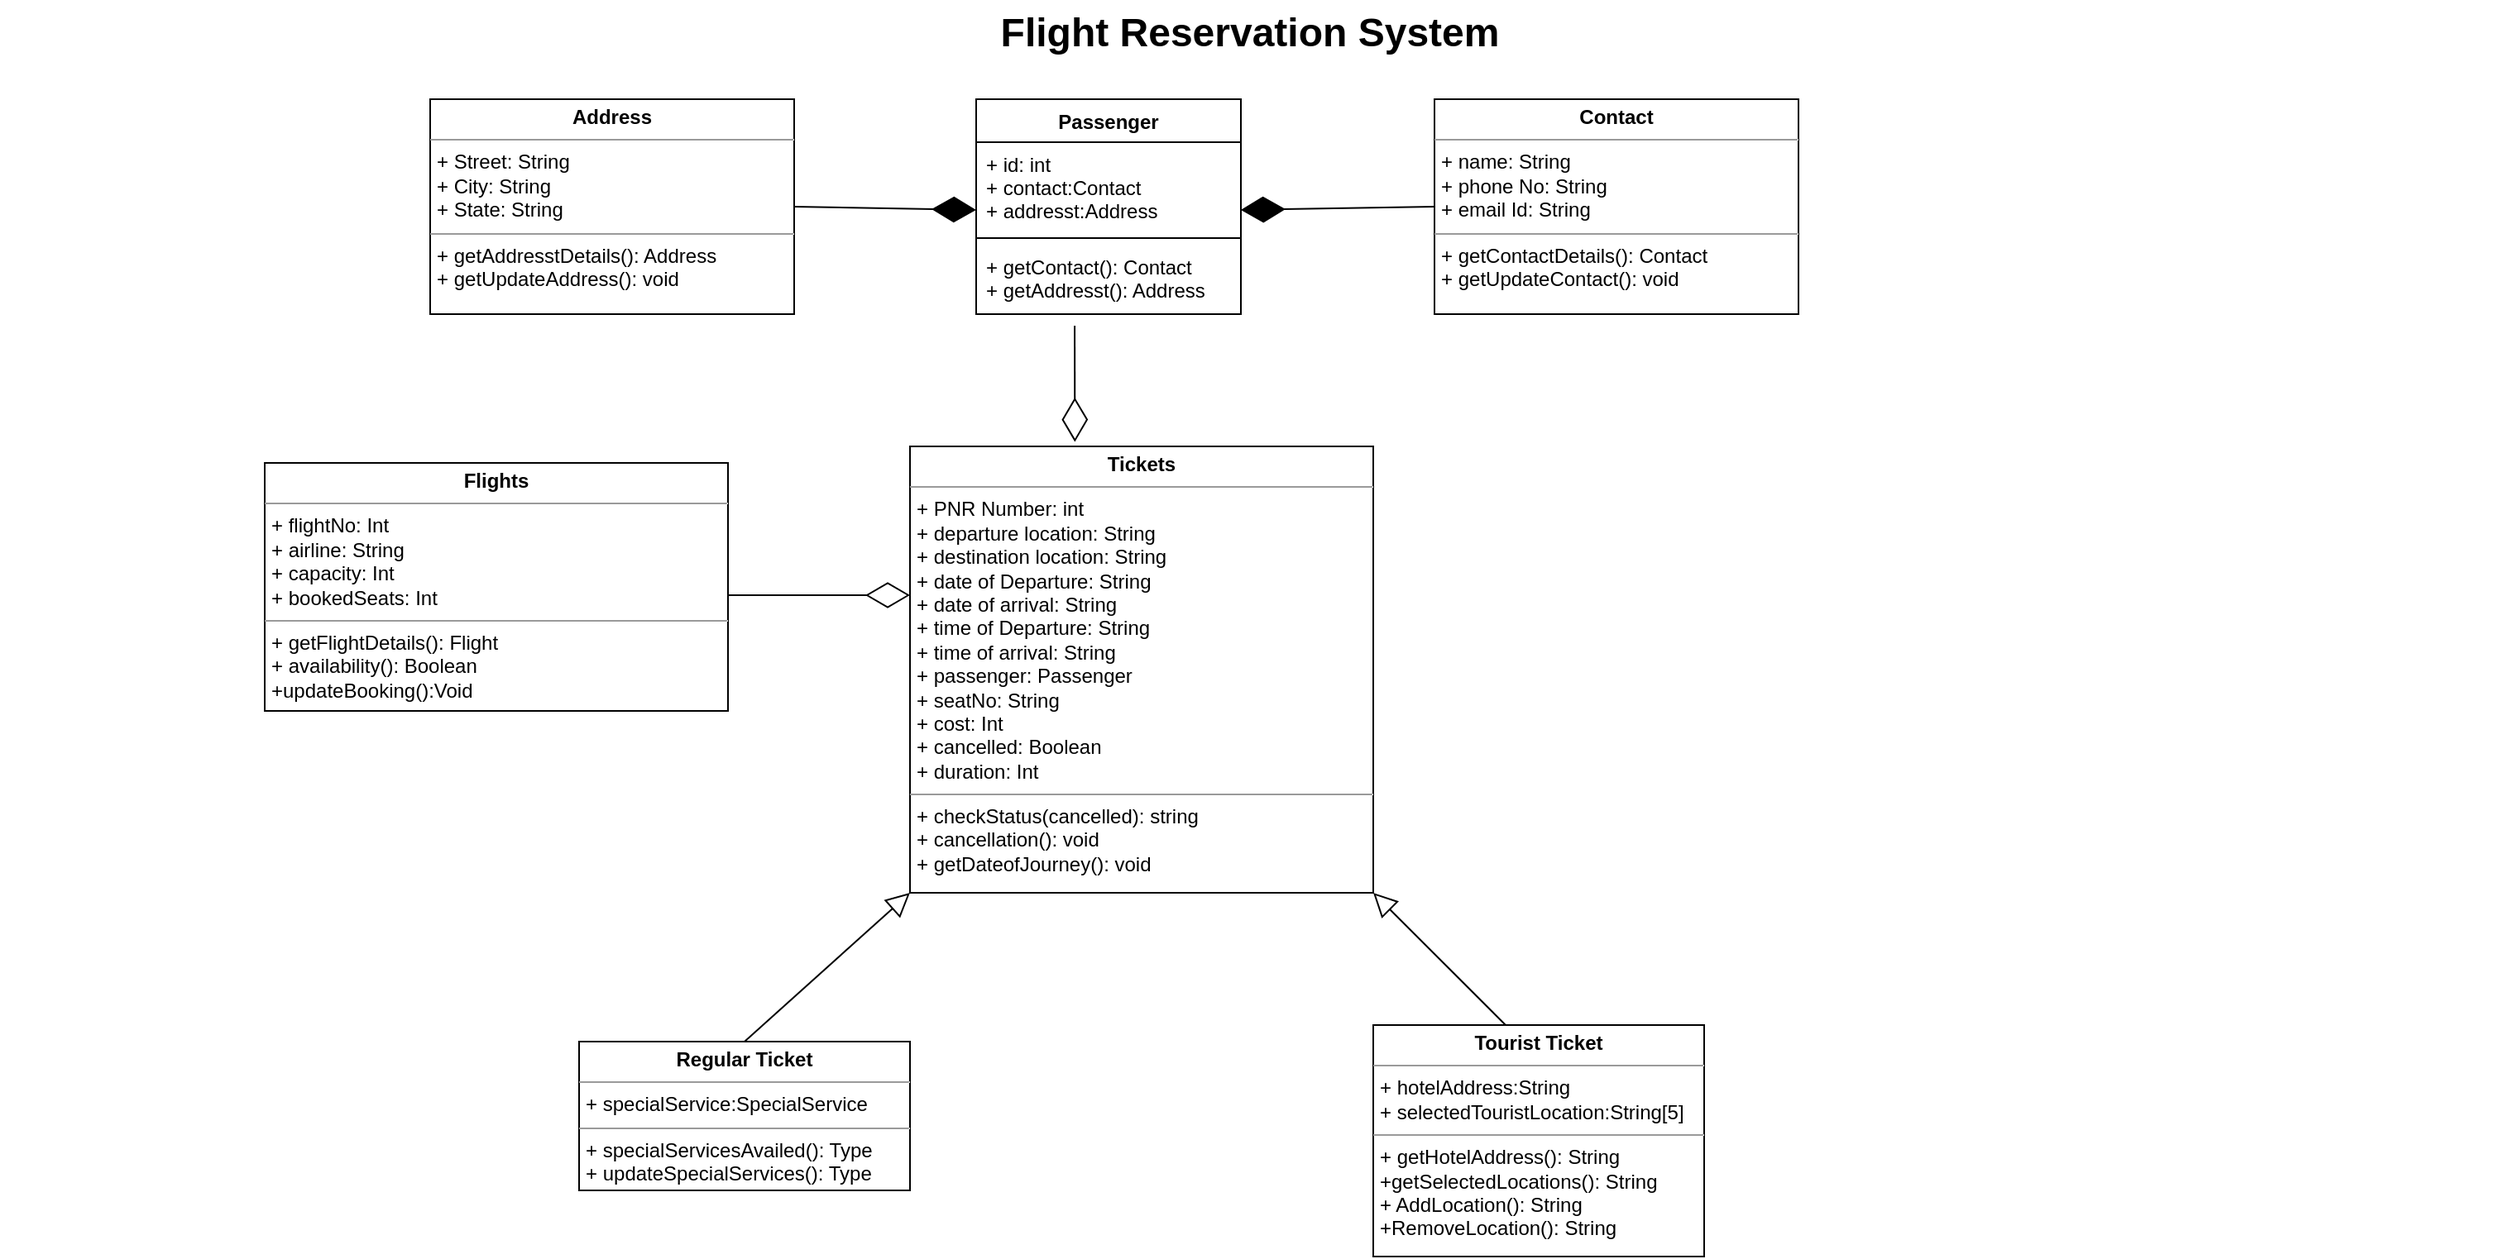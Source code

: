 <mxfile version="14.4.4" type="device"><diagram name="Page-1" id="929967ad-93f9-6ef4-fab6-5d389245f69c"><mxGraphModel dx="1730" dy="913" grid="1" gridSize="10" guides="1" tooltips="1" connect="1" arrows="1" fold="1" page="1" pageScale="1.5" pageWidth="1169" pageHeight="826" background="none" math="0" shadow="0"><root><mxCell id="0" style=";html=1;"/><mxCell id="1" style=";html=1;" parent="0"/><mxCell id="1672d66443f91eb5-16" style="edgeStyle=orthogonalEdgeStyle;rounded=0;html=1;endArrow=circlePlus;endFill=0;jettySize=auto;orthogonalLoop=1;entryX=0.25;entryY=1;" parent="1" source="1672d66443f91eb5-7" edge="1"><mxGeometry relative="1" as="geometry"><Array as="points"><mxPoint x="627" y="635"/><mxPoint x="677" y="635"/></Array><mxPoint x="677" y="605" as="targetPoint"/></mxGeometry></mxCell><mxCell id="1672d66443f91eb5-17" style="edgeStyle=orthogonalEdgeStyle;rounded=0;html=1;endArrow=circlePlus;endFill=0;jettySize=auto;orthogonalLoop=1;entryX=0.5;entryY=1;" parent="1" source="1672d66443f91eb5-8" edge="1"><mxGeometry relative="1" as="geometry"><Array as="points"><mxPoint x="817" y="635"/><mxPoint x="717" y="635"/></Array><mxPoint x="717" y="605" as="targetPoint"/></mxGeometry></mxCell><mxCell id="1672d66443f91eb5-18" style="edgeStyle=orthogonalEdgeStyle;rounded=0;html=1;endArrow=circlePlus;endFill=0;jettySize=auto;orthogonalLoop=1;entryX=0.75;entryY=1;" parent="1" source="1672d66443f91eb5-9" edge="1"><mxGeometry relative="1" as="geometry"><Array as="points"><mxPoint x="1017" y="625"/><mxPoint x="757" y="625"/></Array><mxPoint x="757" y="605" as="targetPoint"/></mxGeometry></mxCell><mxCell id="1672d66443f91eb5-22" style="edgeStyle=none;rounded=0;html=1;dashed=1;endArrow=none;endFill=0;jettySize=auto;orthogonalLoop=1;" parent="1" source="1672d66443f91eb5-9" edge="1"><mxGeometry relative="1" as="geometry"><mxPoint x="1017" y="425" as="targetPoint"/></mxGeometry></mxCell><mxCell id="1672d66443f91eb5-14" style="edgeStyle=orthogonalEdgeStyle;rounded=0;html=1;endArrow=circlePlus;endFill=0;jettySize=auto;orthogonalLoop=1;" parent="1" source="1672d66443f91eb5-10" edge="1"><mxGeometry relative="1" as="geometry"><Array as="points"><mxPoint x="477" y="755"/><mxPoint x="477" y="755"/></Array><mxPoint x="477" y="615" as="targetPoint"/></mxGeometry></mxCell><mxCell id="1672d66443f91eb5-19" style="rounded=0;html=1;endArrow=none;endFill=0;jettySize=auto;orthogonalLoop=1;dashed=1;" parent="1" source="1672d66443f91eb5-11" edge="1"><mxGeometry relative="1" as="geometry"><mxPoint x="1000.03" y="725" as="targetPoint"/></mxGeometry></mxCell><mxCell id="1672d66443f91eb5-23" value="Flight Reservation System" style="text;strokeColor=none;fillColor=none;html=1;fontSize=24;fontStyle=1;verticalAlign=middle;align=center;" parent="1" vertex="1"><mxGeometry x="10" y="10" width="1510" height="40" as="geometry"/></mxCell><mxCell id="QAphNV_6st8K7qnsDwIj-1" value="&lt;p style=&quot;margin: 0px ; margin-top: 4px ; text-align: center&quot;&gt;&lt;b&gt;Contact&lt;/b&gt;&lt;/p&gt;&lt;hr size=&quot;1&quot;&gt;&lt;p style=&quot;margin: 0px ; margin-left: 4px&quot;&gt;+ name: String&lt;br&gt;&lt;/p&gt;&lt;p style=&quot;margin: 0px ; margin-left: 4px&quot;&gt;+ phone No: String&lt;br&gt;&lt;/p&gt;&lt;p style=&quot;margin: 0px ; margin-left: 4px&quot;&gt;+ email Id: String&lt;/p&gt;&lt;hr size=&quot;1&quot;&gt;&lt;p style=&quot;margin: 0px ; margin-left: 4px&quot;&gt;+ getContactDetails(): Contact&lt;/p&gt;&lt;p style=&quot;margin: 0px 0px 0px 4px&quot;&gt;+ getUpdateContact(): void&lt;/p&gt;&lt;p style=&quot;margin: 0px 0px 0px 4px&quot;&gt;&lt;br&gt;&lt;/p&gt;" style="verticalAlign=top;align=left;overflow=fill;fontSize=12;fontFamily=Helvetica;html=1;" vertex="1" parent="1"><mxGeometry x="877" y="70" width="220" height="130" as="geometry"/></mxCell><mxCell id="QAphNV_6st8K7qnsDwIj-3" value="&lt;p style=&quot;margin: 0px ; margin-top: 4px ; text-align: center&quot;&gt;&lt;b&gt;Tickets&lt;/b&gt;&lt;/p&gt;&lt;hr size=&quot;1&quot;&gt;&lt;p style=&quot;margin: 0px ; margin-left: 4px&quot;&gt;+ PNR Number: int&lt;br&gt;&lt;/p&gt;&lt;p style=&quot;margin: 0px ; margin-left: 4px&quot;&gt;+ departure location: String&lt;br&gt;&lt;/p&gt;&lt;p style=&quot;margin: 0px ; margin-left: 4px&quot;&gt;+ destination location: String&amp;nbsp;&lt;br&gt;&lt;/p&gt;&lt;p style=&quot;margin: 0px ; margin-left: 4px&quot;&gt;+ date of Departure: String&lt;br&gt;&lt;/p&gt;&lt;p style=&quot;margin: 0px 0px 0px 4px&quot;&gt;+ date of arrival: String&lt;/p&gt;&lt;p style=&quot;margin: 0px ; margin-left: 4px&quot;&gt;+ time of Departure: String&lt;br&gt;&lt;/p&gt;&lt;p style=&quot;margin: 0px ; margin-left: 4px&quot;&gt;+ time of arrival: String&lt;/p&gt;&lt;p style=&quot;margin: 0px 0px 0px 4px&quot;&gt;+ passenger: Passenger&lt;/p&gt;&lt;p style=&quot;margin: 0px 0px 0px 4px&quot;&gt;+ seatNo: String&lt;/p&gt;&lt;p style=&quot;margin: 0px 0px 0px 4px&quot;&gt;&lt;span&gt;+ cost: Int&lt;/span&gt;&lt;br&gt;&lt;/p&gt;&lt;p style=&quot;margin: 0px 0px 0px 4px&quot;&gt;&lt;span&gt;+ cancelled: Boolean&lt;/span&gt;&lt;/p&gt;&lt;p style=&quot;margin: 0px 0px 0px 4px&quot;&gt;+ duration: Int&lt;/p&gt;&lt;hr size=&quot;1&quot;&gt;&lt;p style=&quot;margin: 0px ; margin-left: 4px&quot;&gt;+ checkStatus(cancelled): string&lt;/p&gt;&lt;p style=&quot;margin: 0px 0px 0px 4px&quot;&gt;+ cancellation(): void&lt;/p&gt;&lt;p style=&quot;margin: 0px 0px 0px 4px&quot;&gt;+ getDateofJourney(): void&lt;/p&gt;&lt;p style=&quot;margin: 0px 0px 0px 4px&quot;&gt;&lt;br&gt;&lt;/p&gt;&lt;p style=&quot;margin: 0px 0px 0px 4px&quot;&gt;&lt;br&gt;&lt;/p&gt;" style="verticalAlign=top;align=left;overflow=fill;fontSize=12;fontFamily=Helvetica;html=1;" vertex="1" parent="1"><mxGeometry x="560" y="280" width="280" height="270" as="geometry"/></mxCell><mxCell id="QAphNV_6st8K7qnsDwIj-4" value="&lt;p style=&quot;margin: 0px ; margin-top: 4px ; text-align: center&quot;&gt;&lt;b&gt;Flights&lt;/b&gt;&lt;/p&gt;&lt;hr size=&quot;1&quot;&gt;&lt;p style=&quot;margin: 0px ; margin-left: 4px&quot;&gt;+ flightNo: Int&lt;br&gt;&lt;/p&gt;&lt;p style=&quot;margin: 0px ; margin-left: 4px&quot;&gt;+ airline: String&lt;br&gt;&lt;/p&gt;&lt;p style=&quot;margin: 0px ; margin-left: 4px&quot;&gt;+ capacity: Int&lt;br&gt;&lt;/p&gt;&lt;p style=&quot;margin: 0px ; margin-left: 4px&quot;&gt;+ bookedSeats: Int&lt;/p&gt;&lt;hr size=&quot;1&quot;&gt;&lt;p style=&quot;margin: 0px ; margin-left: 4px&quot;&gt;+ getFlightDetails(): Flight&lt;/p&gt;&lt;p style=&quot;margin: 0px 0px 0px 4px&quot;&gt;+ availability(): Boolean&lt;/p&gt;&lt;p style=&quot;margin: 0px 0px 0px 4px&quot;&gt;+updateBooking():Void&lt;/p&gt;&lt;p style=&quot;margin: 0px 0px 0px 4px&quot;&gt;&lt;br&gt;&lt;/p&gt;" style="verticalAlign=top;align=left;overflow=fill;fontSize=12;fontFamily=Helvetica;html=1;" vertex="1" parent="1"><mxGeometry x="170" y="290" width="280" height="150" as="geometry"/></mxCell><mxCell id="QAphNV_6st8K7qnsDwIj-14" value="Passenger" style="swimlane;fontStyle=1;align=center;verticalAlign=top;childLayout=stackLayout;horizontal=1;startSize=26;horizontalStack=0;resizeParent=1;resizeParentMax=0;resizeLast=0;collapsible=1;marginBottom=0;" vertex="1" parent="1"><mxGeometry x="600" y="70" width="160" height="130" as="geometry"/></mxCell><mxCell id="QAphNV_6st8K7qnsDwIj-15" value="+ id: int&#10;+ contact:Contact&#10;+ addresst:Address" style="text;strokeColor=none;fillColor=none;align=left;verticalAlign=top;spacingLeft=4;spacingRight=4;overflow=hidden;rotatable=0;points=[[0,0.5],[1,0.5]];portConstraint=eastwest;" vertex="1" parent="QAphNV_6st8K7qnsDwIj-14"><mxGeometry y="26" width="160" height="54" as="geometry"/></mxCell><mxCell id="QAphNV_6st8K7qnsDwIj-16" value="" style="line;strokeWidth=1;fillColor=none;align=left;verticalAlign=middle;spacingTop=-1;spacingLeft=3;spacingRight=3;rotatable=0;labelPosition=right;points=[];portConstraint=eastwest;" vertex="1" parent="QAphNV_6st8K7qnsDwIj-14"><mxGeometry y="80" width="160" height="8" as="geometry"/></mxCell><mxCell id="QAphNV_6st8K7qnsDwIj-17" value="+ getContact(): Contact&#10;+ getAddresst(): Address" style="text;strokeColor=none;fillColor=none;align=left;verticalAlign=top;spacingLeft=4;spacingRight=4;overflow=hidden;rotatable=0;points=[[0,0.5],[1,0.5]];portConstraint=eastwest;" vertex="1" parent="QAphNV_6st8K7qnsDwIj-14"><mxGeometry y="88" width="160" height="42" as="geometry"/></mxCell><mxCell id="QAphNV_6st8K7qnsDwIj-18" value="&lt;p style=&quot;margin: 0px ; margin-top: 4px ; text-align: center&quot;&gt;&lt;b&gt;Address&lt;/b&gt;&lt;/p&gt;&lt;hr size=&quot;1&quot;&gt;&lt;p style=&quot;margin: 0px ; margin-left: 4px&quot;&gt;+ Street: String&lt;br&gt;&lt;/p&gt;&lt;p style=&quot;margin: 0px ; margin-left: 4px&quot;&gt;+ City: String&lt;br&gt;&lt;/p&gt;&lt;p style=&quot;margin: 0px ; margin-left: 4px&quot;&gt;+ State: String&lt;/p&gt;&lt;hr size=&quot;1&quot;&gt;&lt;p style=&quot;margin: 0px ; margin-left: 4px&quot;&gt;+ getAddresstDetails(): Address&lt;/p&gt;&lt;p style=&quot;margin: 0px 0px 0px 4px&quot;&gt;+ getUpdateAddress(): void&lt;/p&gt;" style="verticalAlign=top;align=left;overflow=fill;fontSize=12;fontFamily=Helvetica;html=1;" vertex="1" parent="1"><mxGeometry x="270" y="70" width="220" height="130" as="geometry"/></mxCell><mxCell id="QAphNV_6st8K7qnsDwIj-22" value="" style="endArrow=diamondThin;endFill=1;endSize=24;html=1;exitX=0;exitY=0.5;exitDx=0;exitDy=0;" edge="1" parent="1" source="QAphNV_6st8K7qnsDwIj-1"><mxGeometry width="160" relative="1" as="geometry"><mxPoint x="680" y="340" as="sourcePoint"/><mxPoint x="760" y="137" as="targetPoint"/></mxGeometry></mxCell><mxCell id="QAphNV_6st8K7qnsDwIj-23" value="" style="endArrow=diamondThin;endFill=1;endSize=24;html=1;exitX=1;exitY=0.5;exitDx=0;exitDy=0;" edge="1" parent="1" source="QAphNV_6st8K7qnsDwIj-18"><mxGeometry width="160" relative="1" as="geometry"><mxPoint x="680" y="340" as="sourcePoint"/><mxPoint x="600" y="137" as="targetPoint"/></mxGeometry></mxCell><mxCell id="QAphNV_6st8K7qnsDwIj-28" value="&lt;p style=&quot;margin: 0px ; margin-top: 4px ; text-align: center&quot;&gt;&lt;b&gt;Regular Ticket&lt;/b&gt;&lt;/p&gt;&lt;hr size=&quot;1&quot;&gt;&lt;p style=&quot;margin: 0px ; margin-left: 4px&quot;&gt;+ specialService:SpecialService&amp;nbsp;&lt;/p&gt;&lt;hr size=&quot;1&quot;&gt;&lt;p style=&quot;margin: 0px ; margin-left: 4px&quot;&gt;+ specialServicesAvailed(): Type&lt;/p&gt;&lt;p style=&quot;margin: 0px 0px 0px 4px&quot;&gt;+ updateSpecialServices(): Type&lt;/p&gt;&lt;p style=&quot;margin: 0px 0px 0px 4px&quot;&gt;&lt;br&gt;&lt;/p&gt;" style="verticalAlign=top;align=left;overflow=fill;fontSize=12;fontFamily=Helvetica;html=1;" vertex="1" parent="1"><mxGeometry x="360" y="640" width="200" height="90" as="geometry"/></mxCell><mxCell id="QAphNV_6st8K7qnsDwIj-29" value="&lt;p style=&quot;margin: 0px ; margin-top: 4px ; text-align: center&quot;&gt;&lt;b&gt;Tourist Ticket&lt;/b&gt;&lt;/p&gt;&lt;hr size=&quot;1&quot;&gt;&lt;p style=&quot;margin: 0px ; margin-left: 4px&quot;&gt;+ hotelAddress:String&lt;/p&gt;&lt;p style=&quot;margin: 0px 0px 0px 4px&quot;&gt;+ selectedTouristLocation:String[5]&lt;/p&gt;&lt;hr size=&quot;1&quot;&gt;&lt;p style=&quot;margin: 0px 0px 0px 4px&quot;&gt;+ getHotelAddress(): String&lt;/p&gt;&lt;p style=&quot;margin: 0px 0px 0px 4px&quot;&gt;+getSelectedLocations(): String&lt;/p&gt;&lt;p style=&quot;margin: 0px ; margin-left: 4px&quot;&gt;+ AddLocation(): String&lt;/p&gt;&lt;p style=&quot;margin: 0px 0px 0px 4px&quot;&gt;+RemoveLocation(): String&lt;/p&gt;" style="verticalAlign=top;align=left;overflow=fill;fontSize=12;fontFamily=Helvetica;html=1;" vertex="1" parent="1"><mxGeometry x="840" y="630" width="200" height="140" as="geometry"/></mxCell><mxCell id="QAphNV_6st8K7qnsDwIj-30" value="" style="edgeStyle=none;html=1;endSize=12;endArrow=block;endFill=0;exitX=0.5;exitY=0;exitDx=0;exitDy=0;entryX=0;entryY=1;entryDx=0;entryDy=0;" edge="1" parent="1" source="QAphNV_6st8K7qnsDwIj-28" target="QAphNV_6st8K7qnsDwIj-3"><mxGeometry width="160" relative="1" as="geometry"><mxPoint x="430" y="602.84" as="sourcePoint"/><mxPoint x="616.24" y="550.0" as="targetPoint"/></mxGeometry></mxCell><mxCell id="QAphNV_6st8K7qnsDwIj-31" value="" style="edgeStyle=none;html=1;endSize=12;endArrow=block;endFill=0;" edge="1" parent="1"><mxGeometry width="160" relative="1" as="geometry"><mxPoint x="920" y="630" as="sourcePoint"/><mxPoint x="840" y="550" as="targetPoint"/></mxGeometry></mxCell><mxCell id="QAphNV_6st8K7qnsDwIj-32" value="" style="endArrow=diamondThin;endFill=0;endSize=24;html=1;" edge="1" parent="1"><mxGeometry width="160" relative="1" as="geometry"><mxPoint x="450" y="370" as="sourcePoint"/><mxPoint x="560" y="370" as="targetPoint"/></mxGeometry></mxCell><mxCell id="QAphNV_6st8K7qnsDwIj-33" value="" style="endArrow=diamondThin;endFill=0;endSize=24;html=1;exitX=0.372;exitY=1.167;exitDx=0;exitDy=0;exitPerimeter=0;entryX=0.356;entryY=-0.01;entryDx=0;entryDy=0;entryPerimeter=0;" edge="1" parent="1" source="QAphNV_6st8K7qnsDwIj-17" target="QAphNV_6st8K7qnsDwIj-3"><mxGeometry width="160" relative="1" as="geometry"><mxPoint x="500" y="370" as="sourcePoint"/><mxPoint x="660" y="370" as="targetPoint"/></mxGeometry></mxCell></root></mxGraphModel></diagram></mxfile>